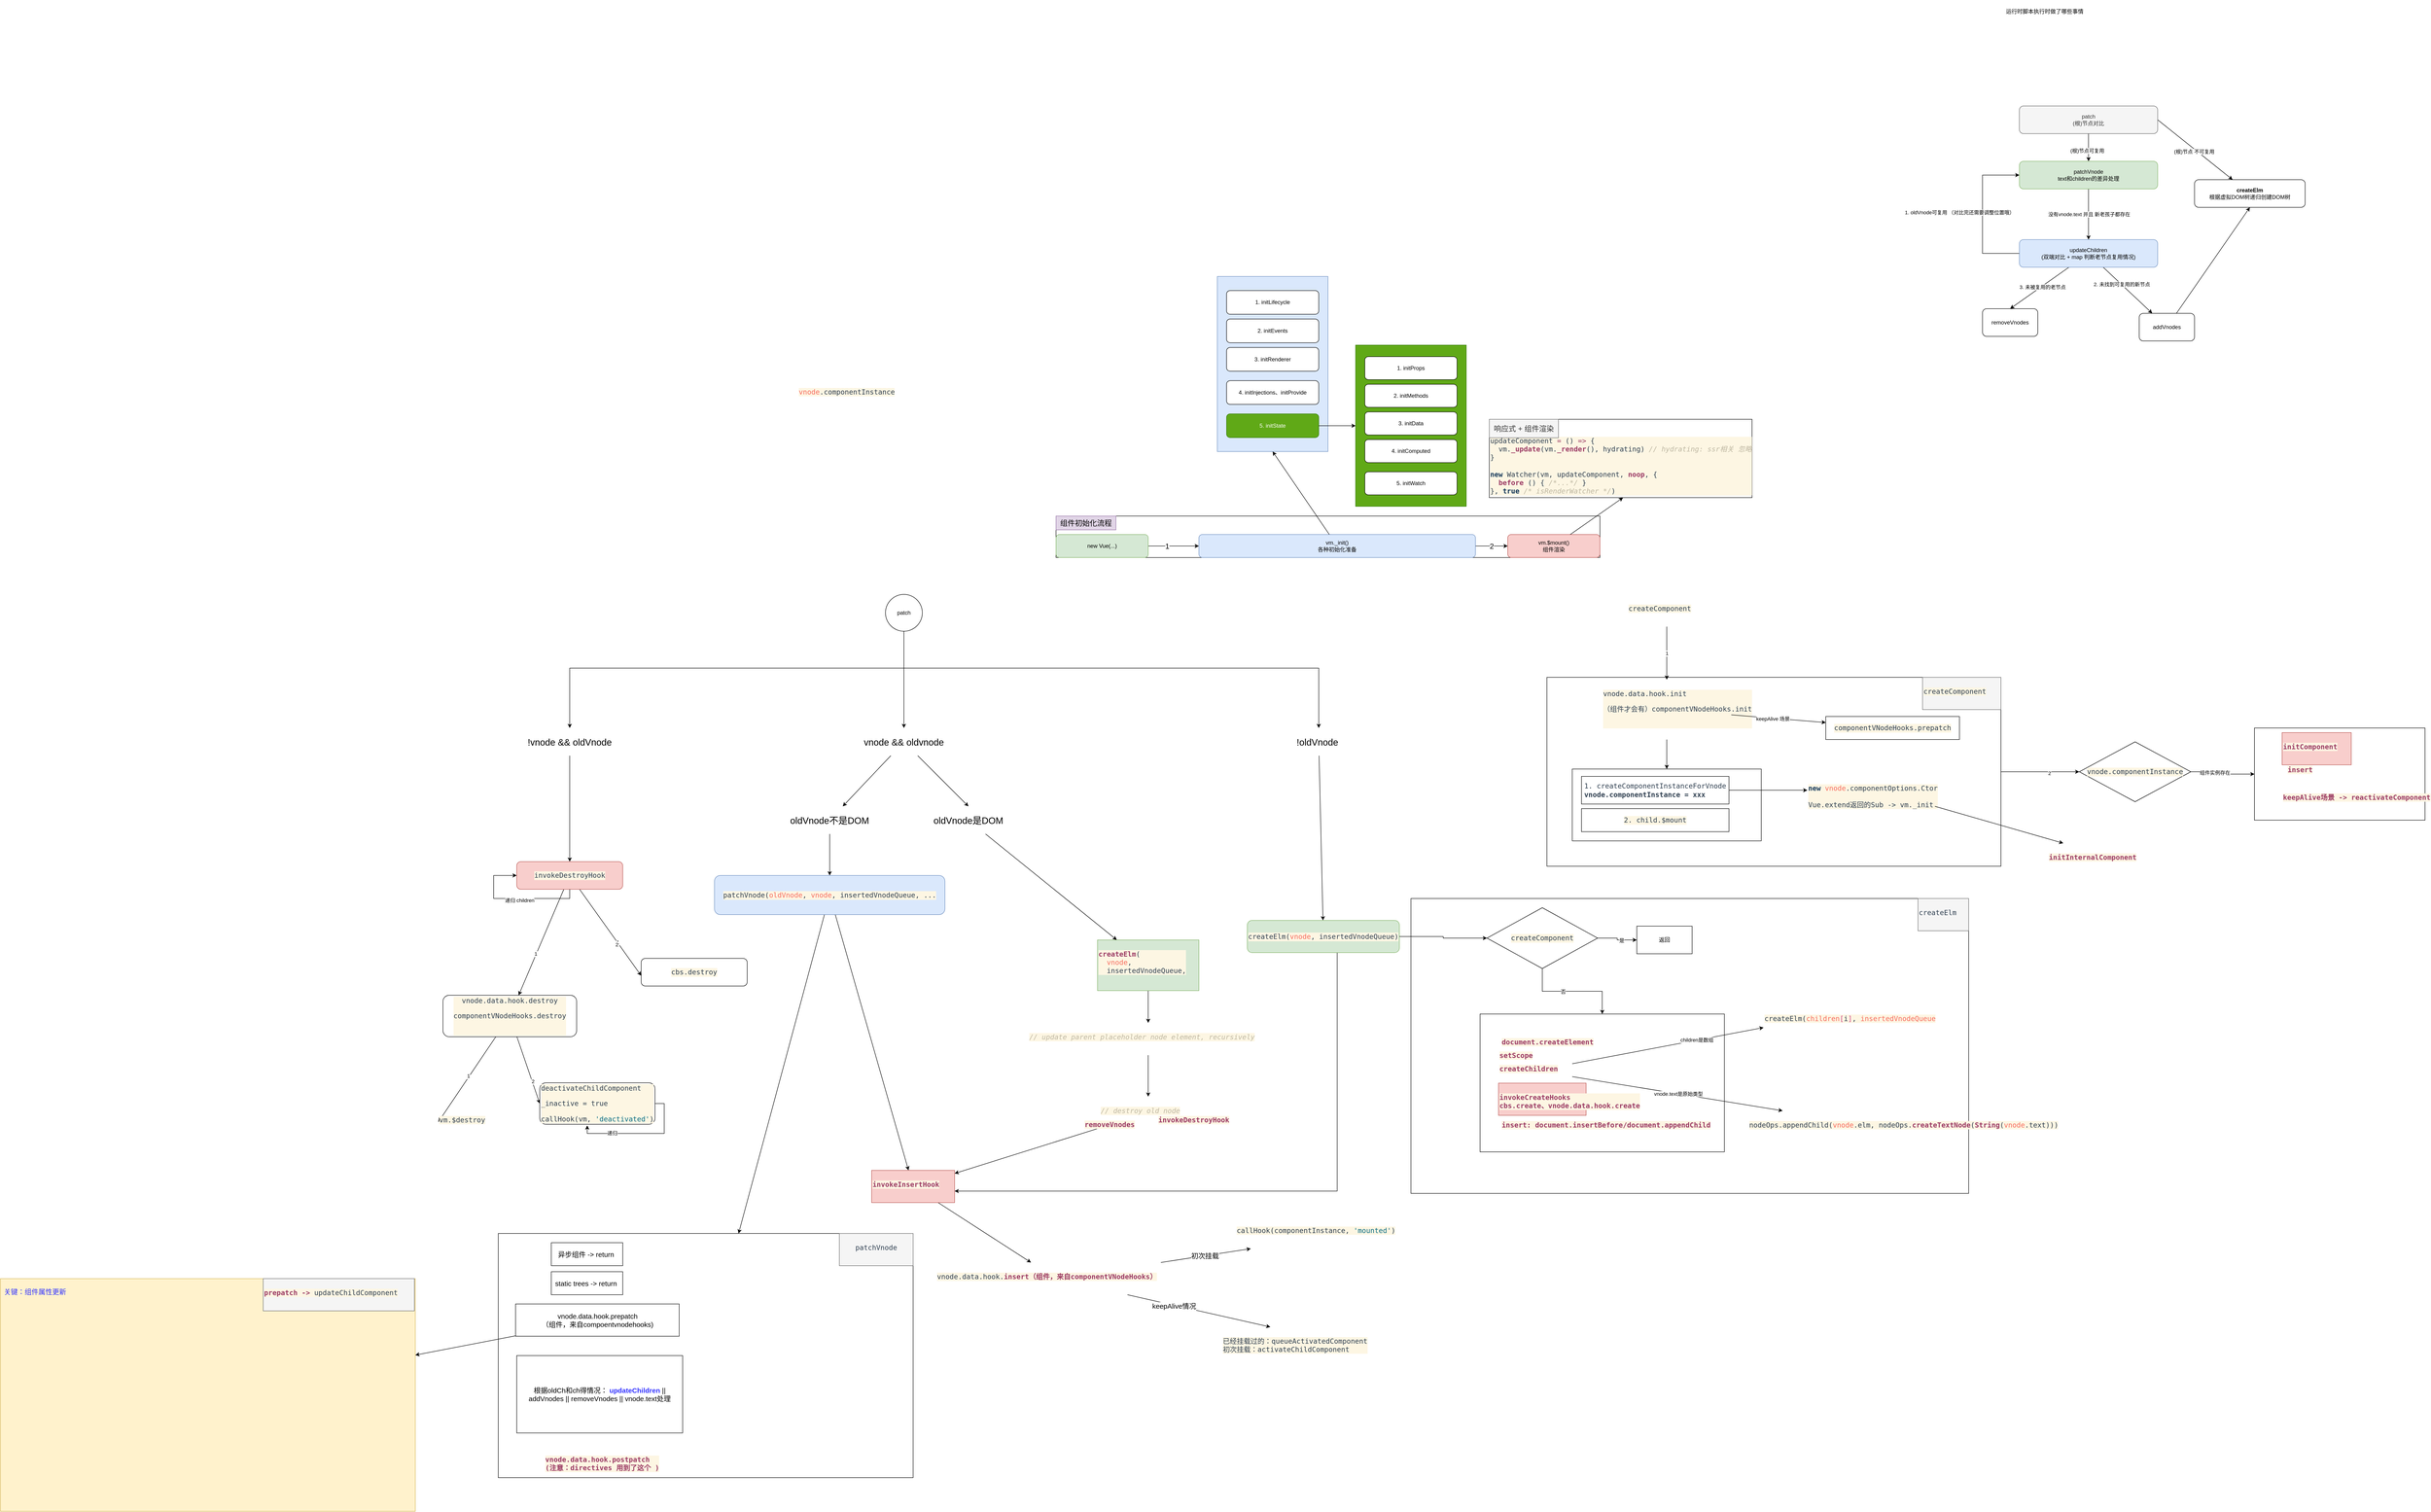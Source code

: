 <mxfile version="20.8.13" type="github">
  <diagram id="CYfjbphqx9tA-r45BFys" name="第 1 页">
    <mxGraphModel dx="7836" dy="2775" grid="1" gridSize="10" guides="1" tooltips="1" connect="1" arrows="1" fold="1" page="1" pageScale="1" pageWidth="827" pageHeight="1169" math="0" shadow="0">
      <root>
        <mxCell id="0" />
        <mxCell id="1" parent="0" />
        <mxCell id="IgrU8c0RmBnP60wYQgWF-72" value="" style="rounded=0;whiteSpace=wrap;html=1;labelBackgroundColor=none;fontSize=16;" parent="1" vertex="1">
          <mxGeometry x="-2240" y="1100" width="1180" height="90" as="geometry" />
        </mxCell>
        <mxCell id="-97AYH8ZoUTmS3safVxG-1" value="运行时脚本执行时做了哪些事情" style="text;html=1;strokeColor=none;fillColor=none;align=center;verticalAlign=middle;whiteSpace=wrap;rounded=0;" parent="1" vertex="1">
          <mxGeometry x="-230" y="-20" width="270" height="50" as="geometry" />
        </mxCell>
        <mxCell id="nyC_OaXjF2CT9D5yMoAg-6" style="edgeStyle=orthogonalEdgeStyle;rounded=0;orthogonalLoop=1;jettySize=auto;html=1;entryX=0.5;entryY=0;entryDx=0;entryDy=0;" parent="1" source="nyC_OaXjF2CT9D5yMoAg-3" target="nyC_OaXjF2CT9D5yMoAg-4" edge="1">
          <mxGeometry relative="1" as="geometry" />
        </mxCell>
        <mxCell id="nyC_OaXjF2CT9D5yMoAg-7" value="(根)节点可复用" style="edgeLabel;html=1;align=center;verticalAlign=middle;resizable=0;points=[];" parent="nyC_OaXjF2CT9D5yMoAg-6" vertex="1" connectable="0">
          <mxGeometry x="0.233" y="-3" relative="1" as="geometry">
            <mxPoint as="offset" />
          </mxGeometry>
        </mxCell>
        <mxCell id="nyC_OaXjF2CT9D5yMoAg-13" style="rounded=0;orthogonalLoop=1;jettySize=auto;html=1;exitX=1;exitY=0.5;exitDx=0;exitDy=0;" parent="1" source="nyC_OaXjF2CT9D5yMoAg-3" target="nyC_OaXjF2CT9D5yMoAg-12" edge="1">
          <mxGeometry relative="1" as="geometry" />
        </mxCell>
        <mxCell id="nyC_OaXjF2CT9D5yMoAg-14" value="(根)节点 不可复用" style="edgeLabel;html=1;align=center;verticalAlign=middle;resizable=0;points=[];" parent="nyC_OaXjF2CT9D5yMoAg-13" vertex="1" connectable="0">
          <mxGeometry x="0.057" y="2" relative="1" as="geometry">
            <mxPoint x="-8" y="2" as="offset" />
          </mxGeometry>
        </mxCell>
        <mxCell id="nyC_OaXjF2CT9D5yMoAg-3" value="patch&lt;br&gt;(根)节点对比" style="rounded=1;whiteSpace=wrap;html=1;fillColor=#f5f5f5;fontColor=#333333;strokeColor=#666666;" parent="1" vertex="1">
          <mxGeometry x="-150" y="210" width="300" height="60" as="geometry" />
        </mxCell>
        <mxCell id="nyC_OaXjF2CT9D5yMoAg-10" style="edgeStyle=orthogonalEdgeStyle;rounded=0;orthogonalLoop=1;jettySize=auto;html=1;" parent="1" source="nyC_OaXjF2CT9D5yMoAg-4" target="nyC_OaXjF2CT9D5yMoAg-5" edge="1">
          <mxGeometry relative="1" as="geometry" />
        </mxCell>
        <mxCell id="nyC_OaXjF2CT9D5yMoAg-11" value="没有vnode.text 并且 新老孩子都存在" style="edgeLabel;html=1;align=center;verticalAlign=middle;resizable=0;points=[];" parent="nyC_OaXjF2CT9D5yMoAg-10" vertex="1" connectable="0">
          <mxGeometry x="-0.017" y="1" relative="1" as="geometry">
            <mxPoint y="1" as="offset" />
          </mxGeometry>
        </mxCell>
        <mxCell id="nyC_OaXjF2CT9D5yMoAg-4" value="patchVnode&lt;br&gt;text和children的差异处理" style="rounded=1;whiteSpace=wrap;html=1;fillColor=#d5e8d4;strokeColor=#82b366;" parent="1" vertex="1">
          <mxGeometry x="-150" y="330" width="300" height="60" as="geometry" />
        </mxCell>
        <mxCell id="nyC_OaXjF2CT9D5yMoAg-19" style="edgeStyle=orthogonalEdgeStyle;rounded=0;orthogonalLoop=1;jettySize=auto;html=1;entryX=0;entryY=0.5;entryDx=0;entryDy=0;" parent="1" source="nyC_OaXjF2CT9D5yMoAg-5" target="nyC_OaXjF2CT9D5yMoAg-4" edge="1">
          <mxGeometry relative="1" as="geometry">
            <Array as="points">
              <mxPoint x="-230" y="530" />
              <mxPoint x="-230" y="360" />
            </Array>
          </mxGeometry>
        </mxCell>
        <mxCell id="nyC_OaXjF2CT9D5yMoAg-20" value="1. oldVnode可复用 （对比完还需要调整位置哦）" style="edgeLabel;html=1;align=center;verticalAlign=middle;resizable=0;points=[];" parent="nyC_OaXjF2CT9D5yMoAg-19" vertex="1" connectable="0">
          <mxGeometry x="0.174" y="-2" relative="1" as="geometry">
            <mxPoint x="-52" y="24" as="offset" />
          </mxGeometry>
        </mxCell>
        <mxCell id="nyC_OaXjF2CT9D5yMoAg-29" style="rounded=0;orthogonalLoop=1;jettySize=auto;html=1;" parent="1" source="nyC_OaXjF2CT9D5yMoAg-5" target="nyC_OaXjF2CT9D5yMoAg-27" edge="1">
          <mxGeometry relative="1" as="geometry" />
        </mxCell>
        <mxCell id="nyC_OaXjF2CT9D5yMoAg-32" value="2. 未找到可复用的新节点" style="edgeLabel;html=1;align=center;verticalAlign=middle;resizable=0;points=[];" parent="nyC_OaXjF2CT9D5yMoAg-29" vertex="1" connectable="0">
          <mxGeometry x="-0.258" y="1" relative="1" as="geometry">
            <mxPoint as="offset" />
          </mxGeometry>
        </mxCell>
        <mxCell id="nyC_OaXjF2CT9D5yMoAg-30" style="rounded=0;orthogonalLoop=1;jettySize=auto;html=1;entryX=0.5;entryY=0;entryDx=0;entryDy=0;" parent="1" source="nyC_OaXjF2CT9D5yMoAg-5" target="nyC_OaXjF2CT9D5yMoAg-23" edge="1">
          <mxGeometry relative="1" as="geometry" />
        </mxCell>
        <mxCell id="nyC_OaXjF2CT9D5yMoAg-31" value="3. 未被复用的老节点" style="edgeLabel;html=1;align=center;verticalAlign=middle;resizable=0;points=[];" parent="nyC_OaXjF2CT9D5yMoAg-30" vertex="1" connectable="0">
          <mxGeometry x="-0.07" y="1" relative="1" as="geometry">
            <mxPoint x="1" as="offset" />
          </mxGeometry>
        </mxCell>
        <mxCell id="nyC_OaXjF2CT9D5yMoAg-5" value="updateChildren&lt;br&gt;(双端对比 + map 判断老节点复用情况)" style="rounded=1;whiteSpace=wrap;html=1;fillColor=#dae8fc;strokeColor=#6c8ebf;" parent="1" vertex="1">
          <mxGeometry x="-150" y="500" width="300" height="60" as="geometry" />
        </mxCell>
        <mxCell id="nyC_OaXjF2CT9D5yMoAg-12" value="&lt;b&gt;createElm&lt;/b&gt;&lt;br&gt;根据虚拟DOM树递归创建DOM树" style="rounded=1;whiteSpace=wrap;html=1;" parent="1" vertex="1">
          <mxGeometry x="230" y="370" width="240" height="60" as="geometry" />
        </mxCell>
        <mxCell id="nyC_OaXjF2CT9D5yMoAg-23" value="removeVnodes" style="rounded=1;whiteSpace=wrap;html=1;" parent="1" vertex="1">
          <mxGeometry x="-230" y="650" width="120" height="60" as="geometry" />
        </mxCell>
        <mxCell id="nyC_OaXjF2CT9D5yMoAg-35" style="edgeStyle=none;rounded=0;orthogonalLoop=1;jettySize=auto;html=1;entryX=0.5;entryY=1;entryDx=0;entryDy=0;" parent="1" source="nyC_OaXjF2CT9D5yMoAg-27" target="nyC_OaXjF2CT9D5yMoAg-12" edge="1">
          <mxGeometry relative="1" as="geometry" />
        </mxCell>
        <mxCell id="nyC_OaXjF2CT9D5yMoAg-27" value="addVnodes" style="rounded=1;whiteSpace=wrap;html=1;" parent="1" vertex="1">
          <mxGeometry x="110" y="660" width="120" height="60" as="geometry" />
        </mxCell>
        <mxCell id="IgrU8c0RmBnP60wYQgWF-32" value="" style="group;fillColor=#fff2cc;strokeColor=#d6b656;container=0;" parent="1" vertex="1" connectable="0">
          <mxGeometry x="-1890" y="580" width="240" height="380" as="geometry" />
        </mxCell>
        <mxCell id="IgrU8c0RmBnP60wYQgWF-27" value="" style="rounded=0;whiteSpace=wrap;html=1;labelBackgroundColor=none;fontSize=16;fillColor=#dae8fc;strokeColor=#6c8ebf;" parent="1" vertex="1">
          <mxGeometry x="-1890" y="580" width="240" height="380" as="geometry" />
        </mxCell>
        <mxCell id="IgrU8c0RmBnP60wYQgWF-4" value="1. initLifecycle" style="rounded=1;whiteSpace=wrap;html=1;" parent="1" vertex="1">
          <mxGeometry x="-1870" y="610.588" width="200" height="51.471" as="geometry" />
        </mxCell>
        <mxCell id="IgrU8c0RmBnP60wYQgWF-5" value="2. initEvents" style="rounded=1;whiteSpace=wrap;html=1;" parent="1" vertex="1">
          <mxGeometry x="-1870" y="672.353" width="200" height="51.471" as="geometry" />
        </mxCell>
        <mxCell id="IgrU8c0RmBnP60wYQgWF-6" value="3. initRenderer" style="rounded=1;whiteSpace=wrap;html=1;" parent="1" vertex="1">
          <mxGeometry x="-1870" y="734.118" width="200" height="51.471" as="geometry" />
        </mxCell>
        <mxCell id="IgrU8c0RmBnP60wYQgWF-7" value="4. initInjections、initProvide" style="rounded=1;whiteSpace=wrap;html=1;" parent="1" vertex="1">
          <mxGeometry x="-1870" y="806.176" width="200" height="51.471" as="geometry" />
        </mxCell>
        <mxCell id="IgrU8c0RmBnP60wYQgWF-8" value="5. initState" style="rounded=1;whiteSpace=wrap;html=1;fillColor=#60a917;fontColor=#ffffff;strokeColor=#2D7600;" parent="1" vertex="1">
          <mxGeometry x="-1870" y="878.235" width="200" height="51.471" as="geometry" />
        </mxCell>
        <mxCell id="IgrU8c0RmBnP60wYQgWF-45" style="rounded=0;orthogonalLoop=1;jettySize=auto;html=1;fontSize=16;" parent="1" source="IgrU8c0RmBnP60wYQgWF-8" target="IgrU8c0RmBnP60wYQgWF-44" edge="1">
          <mxGeometry relative="1" as="geometry" />
        </mxCell>
        <mxCell id="IgrU8c0RmBnP60wYQgWF-66" style="edgeStyle=none;rounded=0;orthogonalLoop=1;jettySize=auto;html=1;entryX=0;entryY=0.5;entryDx=0;entryDy=0;fontSize=16;" parent="1" source="IgrU8c0RmBnP60wYQgWF-55" target="IgrU8c0RmBnP60wYQgWF-56" edge="1">
          <mxGeometry relative="1" as="geometry" />
        </mxCell>
        <mxCell id="IgrU8c0RmBnP60wYQgWF-69" value="1" style="edgeLabel;html=1;align=center;verticalAlign=middle;resizable=0;points=[];fontSize=16;" parent="IgrU8c0RmBnP60wYQgWF-66" vertex="1" connectable="0">
          <mxGeometry x="-0.257" y="1" relative="1" as="geometry">
            <mxPoint y="1" as="offset" />
          </mxGeometry>
        </mxCell>
        <mxCell id="IgrU8c0RmBnP60wYQgWF-55" value="new Vue(...)" style="rounded=1;whiteSpace=wrap;html=1;fillColor=#d5e8d4;strokeColor=#82b366;" parent="1" vertex="1">
          <mxGeometry x="-2240" y="1140" width="200" height="50" as="geometry" />
        </mxCell>
        <mxCell id="IgrU8c0RmBnP60wYQgWF-68" style="edgeStyle=none;rounded=0;orthogonalLoop=1;jettySize=auto;html=1;entryX=0;entryY=0.5;entryDx=0;entryDy=0;fontSize=16;" parent="1" source="IgrU8c0RmBnP60wYQgWF-56" target="IgrU8c0RmBnP60wYQgWF-67" edge="1">
          <mxGeometry relative="1" as="geometry" />
        </mxCell>
        <mxCell id="IgrU8c0RmBnP60wYQgWF-70" value="2" style="edgeLabel;html=1;align=center;verticalAlign=middle;resizable=0;points=[];fontSize=16;" parent="IgrU8c0RmBnP60wYQgWF-68" vertex="1" connectable="0">
          <mxGeometry y="1" relative="1" as="geometry">
            <mxPoint y="1" as="offset" />
          </mxGeometry>
        </mxCell>
        <mxCell id="IgrU8c0RmBnP60wYQgWF-56" value="vm._init()&lt;br&gt;各种初始化准备" style="rounded=1;whiteSpace=wrap;html=1;fillColor=#dae8fc;strokeColor=#6c8ebf;" parent="1" vertex="1">
          <mxGeometry x="-1930" y="1140" width="600" height="50" as="geometry" />
        </mxCell>
        <mxCell id="IgrU8c0RmBnP60wYQgWF-62" value="" style="group" parent="1" vertex="1" connectable="0">
          <mxGeometry x="-1590" y="728.97" width="240" height="350" as="geometry" />
        </mxCell>
        <mxCell id="IgrU8c0RmBnP60wYQgWF-44" value="" style="rounded=0;whiteSpace=wrap;html=1;labelBackgroundColor=none;fontSize=16;fillColor=#60a917;strokeColor=#2D7600;fontColor=#ffffff;" parent="IgrU8c0RmBnP60wYQgWF-62" vertex="1">
          <mxGeometry width="240" height="350" as="geometry" />
        </mxCell>
        <mxCell id="IgrU8c0RmBnP60wYQgWF-9" value="1. initProps" style="rounded=1;whiteSpace=wrap;html=1;" parent="IgrU8c0RmBnP60wYQgWF-62" vertex="1">
          <mxGeometry x="20" y="25" width="200" height="50" as="geometry" />
        </mxCell>
        <mxCell id="IgrU8c0RmBnP60wYQgWF-10" value="2.&amp;nbsp;initMethods" style="rounded=1;whiteSpace=wrap;html=1;" parent="IgrU8c0RmBnP60wYQgWF-62" vertex="1">
          <mxGeometry x="20" y="85" width="200" height="50" as="geometry" />
        </mxCell>
        <mxCell id="IgrU8c0RmBnP60wYQgWF-11" value="3.&amp;nbsp;initData" style="rounded=1;whiteSpace=wrap;html=1;" parent="IgrU8c0RmBnP60wYQgWF-62" vertex="1">
          <mxGeometry x="20" y="145" width="200" height="50" as="geometry" />
        </mxCell>
        <mxCell id="IgrU8c0RmBnP60wYQgWF-12" value="4.&amp;nbsp;initComputed" style="rounded=1;whiteSpace=wrap;html=1;" parent="IgrU8c0RmBnP60wYQgWF-62" vertex="1">
          <mxGeometry x="20" y="205" width="200" height="50" as="geometry" />
        </mxCell>
        <mxCell id="IgrU8c0RmBnP60wYQgWF-13" value="5.&amp;nbsp;initWatch" style="rounded=1;whiteSpace=wrap;html=1;" parent="IgrU8c0RmBnP60wYQgWF-62" vertex="1">
          <mxGeometry x="20" y="275" width="200" height="50" as="geometry" />
        </mxCell>
        <mxCell id="IgrU8c0RmBnP60wYQgWF-67" value="vm.$mount()&lt;br&gt;组件渲染" style="rounded=1;whiteSpace=wrap;html=1;fillColor=#f8cecc;strokeColor=#b85450;" parent="1" vertex="1">
          <mxGeometry x="-1260" y="1140" width="200" height="50" as="geometry" />
        </mxCell>
        <mxCell id="IgrU8c0RmBnP60wYQgWF-65" style="edgeStyle=none;rounded=0;orthogonalLoop=1;jettySize=auto;html=1;entryX=0.5;entryY=1;entryDx=0;entryDy=0;fontSize=16;" parent="1" source="IgrU8c0RmBnP60wYQgWF-56" target="IgrU8c0RmBnP60wYQgWF-27" edge="1">
          <mxGeometry relative="1" as="geometry" />
        </mxCell>
        <mxCell id="IgrU8c0RmBnP60wYQgWF-73" value="组件初始化流程" style="text;html=1;strokeColor=#9673a6;fillColor=#e1d5e7;align=center;verticalAlign=middle;whiteSpace=wrap;rounded=0;fontSize=16;" parent="1" vertex="1">
          <mxGeometry x="-2240" y="1100" width="130" height="30" as="geometry" />
        </mxCell>
        <mxCell id="IgrU8c0RmBnP60wYQgWF-80" value="" style="group" parent="1" vertex="1" connectable="0">
          <mxGeometry x="-1300" y="890" width="570" height="170" as="geometry" />
        </mxCell>
        <mxCell id="IgrU8c0RmBnP60wYQgWF-78" value="" style="rounded=0;whiteSpace=wrap;html=1;labelBackgroundColor=none;fontSize=16;" parent="IgrU8c0RmBnP60wYQgWF-80" vertex="1">
          <mxGeometry width="570" height="170" as="geometry" />
        </mxCell>
        <mxCell id="IgrU8c0RmBnP60wYQgWF-76" value="&lt;pre style=&quot;background-color:#fdf6e3;color:#2f3f50;font-family:&#39;Fira Code&#39;,monospace;font-size:11.3pt;&quot;&gt;updateComponent &lt;span style=&quot;color:#9b3a63;&quot;&gt;= &lt;/span&gt;() &lt;span style=&quot;color:#9b3a63;&quot;&gt;=&amp;gt; &lt;/span&gt;{&lt;br&gt;  vm.&lt;span style=&quot;color:#9b3a63;font-weight:bold;&quot;&gt;_update&lt;/span&gt;(vm.&lt;span style=&quot;color:#9b3a63;font-weight:bold;&quot;&gt;_render&lt;/span&gt;(), hydrating) &lt;span style=&quot;color:#beb7a2;font-style:italic;&quot;&gt;// hydrating: ssr&lt;/span&gt;&lt;span style=&quot;color:#beb7a2;font-style:italic;font-family:&#39;Menlo-Regular&#39;,monospace;&quot;&gt;相关 忽略&lt;br&gt;&lt;/span&gt;}&lt;br&gt;&lt;br&gt;&lt;span style=&quot;color:#16395a;font-weight:bold;&quot;&gt;new &lt;/span&gt;Watcher(vm, updateComponent, &lt;span style=&quot;color:#9b3a63;font-weight:bold;&quot;&gt;noop&lt;/span&gt;, {&lt;br&gt;  &lt;span style=&quot;color:#9b3a63;font-weight:bold;&quot;&gt;before &lt;/span&gt;() { &lt;span style=&quot;color:#beb7a2;font-style:italic;&quot;&gt;/*...*/ &lt;/span&gt;}&lt;br&gt;}, &lt;span style=&quot;color:#16395a;font-weight:bold;&quot;&gt;true &lt;/span&gt;&lt;span style=&quot;color:#beb7a2;font-style:italic;&quot;&gt;/* isRenderWatcher */&lt;/span&gt;)&lt;/pre&gt;" style="text;whiteSpace=wrap;html=1;fontSize=16;verticalAlign=middle;" parent="IgrU8c0RmBnP60wYQgWF-80" vertex="1">
          <mxGeometry y="39.71" width="570" height="121.76" as="geometry" />
        </mxCell>
        <mxCell id="IgrU8c0RmBnP60wYQgWF-77" value="响应式 + 组件渲染" style="rounded=0;whiteSpace=wrap;html=1;labelBackgroundColor=none;fontSize=16;fillColor=#f5f5f5;strokeColor=#666666;fontColor=#333333;" parent="IgrU8c0RmBnP60wYQgWF-80" vertex="1">
          <mxGeometry width="150" height="40" as="geometry" />
        </mxCell>
        <mxCell id="IgrU8c0RmBnP60wYQgWF-79" style="edgeStyle=none;rounded=0;orthogonalLoop=1;jettySize=auto;html=1;exitX=1;exitY=0.5;exitDx=0;exitDy=0;fontSize=16;" parent="IgrU8c0RmBnP60wYQgWF-80" source="IgrU8c0RmBnP60wYQgWF-77" target="IgrU8c0RmBnP60wYQgWF-77" edge="1">
          <mxGeometry relative="1" as="geometry" />
        </mxCell>
        <mxCell id="IgrU8c0RmBnP60wYQgWF-81" style="edgeStyle=none;rounded=0;orthogonalLoop=1;jettySize=auto;html=1;fontSize=16;entryX=0.509;entryY=1.07;entryDx=0;entryDy=0;entryPerimeter=0;" parent="1" source="IgrU8c0RmBnP60wYQgWF-67" target="IgrU8c0RmBnP60wYQgWF-76" edge="1">
          <mxGeometry relative="1" as="geometry" />
        </mxCell>
        <mxCell id="qLNd9muEBpBftxDDXbBB-7" style="rounded=0;orthogonalLoop=1;jettySize=auto;html=1;entryX=0;entryY=0.625;entryDx=0;entryDy=0;entryPerimeter=0;" parent="1" source="qLNd9muEBpBftxDDXbBB-2" target="qLNd9muEBpBftxDDXbBB-5" edge="1">
          <mxGeometry relative="1" as="geometry" />
        </mxCell>
        <mxCell id="qLNd9muEBpBftxDDXbBB-20" value="1" style="edgeLabel;html=1;align=center;verticalAlign=middle;resizable=0;points=[];" parent="qLNd9muEBpBftxDDXbBB-7" vertex="1" connectable="0">
          <mxGeometry x="0.218" y="1" relative="1" as="geometry">
            <mxPoint y="1" as="offset" />
          </mxGeometry>
        </mxCell>
        <mxCell id="qLNd9muEBpBftxDDXbBB-22" value="2" style="edgeLabel;html=1;align=center;verticalAlign=middle;resizable=0;points=[];" parent="qLNd9muEBpBftxDDXbBB-7" vertex="1" connectable="0">
          <mxGeometry x="0.253" y="-4" relative="1" as="geometry">
            <mxPoint as="offset" />
          </mxGeometry>
        </mxCell>
        <mxCell id="qLNd9muEBpBftxDDXbBB-8" style="rounded=0;orthogonalLoop=1;jettySize=auto;html=1;" parent="1" source="qLNd9muEBpBftxDDXbBB-2" target="qLNd9muEBpBftxDDXbBB-6" edge="1">
          <mxGeometry relative="1" as="geometry" />
        </mxCell>
        <mxCell id="qLNd9muEBpBftxDDXbBB-21" value="1" style="edgeLabel;html=1;align=center;verticalAlign=middle;resizable=0;points=[];" parent="qLNd9muEBpBftxDDXbBB-8" vertex="1" connectable="0">
          <mxGeometry x="0.21" y="-2" relative="1" as="geometry">
            <mxPoint y="1" as="offset" />
          </mxGeometry>
        </mxCell>
        <mxCell id="qLNd9muEBpBftxDDXbBB-2" value="&lt;pre style=&quot;background-color:#fdf6e3;color:#2f3f50;font-family:&#39;Fira Code&#39;,monospace;font-size:11.3pt;&quot;&gt;invokeDestroyHook&lt;/pre&gt;" style="rounded=1;whiteSpace=wrap;html=1;fillColor=#f8cecc;strokeColor=#b85450;" parent="1" vertex="1">
          <mxGeometry x="-3410" y="1850" width="230" height="60" as="geometry" />
        </mxCell>
        <mxCell id="qLNd9muEBpBftxDDXbBB-5" value="&lt;pre style=&quot;background-color:#fdf6e3;color:#2f3f50;font-family:&#39;Fira Code&#39;,monospace;font-size:11.3pt;&quot;&gt;cbs.destroy&lt;/pre&gt;" style="rounded=1;whiteSpace=wrap;html=1;" parent="1" vertex="1">
          <mxGeometry x="-3140" y="2060" width="230" height="60" as="geometry" />
        </mxCell>
        <mxCell id="qLNd9muEBpBftxDDXbBB-16" style="edgeStyle=none;rounded=0;orthogonalLoop=1;jettySize=auto;html=1;entryX=0;entryY=0.5;entryDx=0;entryDy=0;" parent="1" source="qLNd9muEBpBftxDDXbBB-6" target="qLNd9muEBpBftxDDXbBB-11" edge="1">
          <mxGeometry relative="1" as="geometry" />
        </mxCell>
        <mxCell id="qLNd9muEBpBftxDDXbBB-18" value="1" style="edgeLabel;html=1;align=center;verticalAlign=middle;resizable=0;points=[];" parent="qLNd9muEBpBftxDDXbBB-16" vertex="1" connectable="0">
          <mxGeometry x="-0.066" y="-2" relative="1" as="geometry">
            <mxPoint as="offset" />
          </mxGeometry>
        </mxCell>
        <mxCell id="qLNd9muEBpBftxDDXbBB-17" style="edgeStyle=none;rounded=0;orthogonalLoop=1;jettySize=auto;html=1;entryX=0;entryY=0.5;entryDx=0;entryDy=0;" parent="1" source="qLNd9muEBpBftxDDXbBB-6" target="qLNd9muEBpBftxDDXbBB-31" edge="1">
          <mxGeometry relative="1" as="geometry">
            <mxPoint x="-2700" y="1889.808" as="targetPoint" />
          </mxGeometry>
        </mxCell>
        <mxCell id="qLNd9muEBpBftxDDXbBB-19" value="2" style="edgeLabel;html=1;align=center;verticalAlign=middle;resizable=0;points=[];" parent="qLNd9muEBpBftxDDXbBB-17" vertex="1" connectable="0">
          <mxGeometry x="0.34" y="1" relative="1" as="geometry">
            <mxPoint as="offset" />
          </mxGeometry>
        </mxCell>
        <mxCell id="qLNd9muEBpBftxDDXbBB-6" value="&lt;pre style=&quot;background-color:#fdf6e3;color:#2f3f50;font-family:&#39;Fira Code&#39;,monospace;font-size:11.3pt;&quot;&gt;vnode.data.hook.destroy&lt;br/&gt;&lt;pre style=&quot;font-family: &amp;quot;Fira Code&amp;quot;, monospace; font-size: 11.3pt;&quot;&gt;componentVNodeHooks.destroy&lt;/pre&gt;&lt;br/&gt;&lt;/pre&gt;" style="rounded=1;whiteSpace=wrap;html=1;" parent="1" vertex="1">
          <mxGeometry x="-3570" y="2140" width="290" height="90" as="geometry" />
        </mxCell>
        <mxCell id="qLNd9muEBpBftxDDXbBB-11" value="&lt;pre style=&quot;background-color:#fdf6e3;color:#2f3f50;font-family:&#39;Fira Code&#39;,monospace;font-size:11.3pt;&quot;&gt;vm.$destroy&lt;/pre&gt;" style="text;whiteSpace=wrap;html=1;" parent="1" vertex="1">
          <mxGeometry x="-3580" y="2380" width="110" height="70" as="geometry" />
        </mxCell>
        <mxCell id="qLNd9muEBpBftxDDXbBB-26" style="edgeStyle=orthogonalEdgeStyle;rounded=0;orthogonalLoop=1;jettySize=auto;html=1;entryX=0;entryY=0.5;entryDx=0;entryDy=0;exitX=0.5;exitY=1;exitDx=0;exitDy=0;" parent="1" source="qLNd9muEBpBftxDDXbBB-2" target="qLNd9muEBpBftxDDXbBB-2" edge="1">
          <mxGeometry relative="1" as="geometry">
            <Array as="points">
              <mxPoint x="-3295" y="1930" />
              <mxPoint x="-3460" y="1930" />
              <mxPoint x="-3460" y="1880" />
            </Array>
          </mxGeometry>
        </mxCell>
        <mxCell id="qLNd9muEBpBftxDDXbBB-27" value="递归 children" style="edgeLabel;html=1;align=center;verticalAlign=middle;resizable=0;points=[];" parent="qLNd9muEBpBftxDDXbBB-26" vertex="1" connectable="0">
          <mxGeometry x="-0.095" y="4" relative="1" as="geometry">
            <mxPoint as="offset" />
          </mxGeometry>
        </mxCell>
        <mxCell id="qLNd9muEBpBftxDDXbBB-31" value="&lt;pre style=&quot;border-color: var(--border-color); text-align: left; background-color: rgb(253, 246, 227); color: rgb(47, 63, 80); font-family: &amp;quot;Fira Code&amp;quot;, monospace; font-size: 11.3pt;&quot;&gt;deactivateChildComponent&lt;br style=&quot;border-color: var(--border-color);&quot;&gt;&lt;pre style=&quot;border-color: var(--border-color); font-family: &amp;quot;Fira Code&amp;quot;, monospace; font-size: 11.3pt;&quot;&gt;_inactive = true&lt;br style=&quot;border-color: var(--border-color);&quot;&gt;&lt;pre style=&quot;border-color: var(--border-color); font-family: &amp;quot;Fira Code&amp;quot;, monospace; font-size: 11.3pt;&quot;&gt;callHook(vm, &lt;span style=&quot;border-color: var(--border-color); color: rgb(10, 109, 132);&quot;&gt;&#39;deactivated&#39;&lt;/span&gt;)&lt;/pre&gt;&lt;/pre&gt;&lt;/pre&gt;" style="rounded=1;whiteSpace=wrap;html=1;" parent="1" vertex="1">
          <mxGeometry x="-3360" y="2330" width="250" height="90" as="geometry" />
        </mxCell>
        <mxCell id="qLNd9muEBpBftxDDXbBB-32" style="edgeStyle=orthogonalEdgeStyle;rounded=0;orthogonalLoop=1;jettySize=auto;html=1;entryX=0.412;entryY=1.028;entryDx=0;entryDy=0;entryPerimeter=0;exitX=1;exitY=0.5;exitDx=0;exitDy=0;" parent="1" source="qLNd9muEBpBftxDDXbBB-31" target="qLNd9muEBpBftxDDXbBB-31" edge="1">
          <mxGeometry relative="1" as="geometry" />
        </mxCell>
        <mxCell id="qLNd9muEBpBftxDDXbBB-33" value="递归" style="edgeLabel;html=1;align=center;verticalAlign=middle;resizable=0;points=[];" parent="qLNd9muEBpBftxDDXbBB-32" vertex="1" connectable="0">
          <mxGeometry x="0.469" y="-1" relative="1" as="geometry">
            <mxPoint as="offset" />
          </mxGeometry>
        </mxCell>
        <mxCell id="qLNd9muEBpBftxDDXbBB-50" style="edgeStyle=orthogonalEdgeStyle;rounded=0;orthogonalLoop=1;jettySize=auto;html=1;" parent="1" source="qLNd9muEBpBftxDDXbBB-36" target="qLNd9muEBpBftxDDXbBB-2" edge="1">
          <mxGeometry relative="1" as="geometry" />
        </mxCell>
        <mxCell id="qLNd9muEBpBftxDDXbBB-36" value="!vnode &amp;amp;&amp;amp; oldVnode" style="text;html=1;strokeColor=none;fillColor=none;align=center;verticalAlign=middle;whiteSpace=wrap;rounded=0;fontSize=20;" parent="1" vertex="1">
          <mxGeometry x="-3395" y="1560" width="200" height="60" as="geometry" />
        </mxCell>
        <mxCell id="qLNd9muEBpBftxDDXbBB-49" style="rounded=0;orthogonalLoop=1;jettySize=auto;html=1;" parent="1" source="qLNd9muEBpBftxDDXbBB-37" target="qLNd9muEBpBftxDDXbBB-38" edge="1">
          <mxGeometry relative="1" as="geometry" />
        </mxCell>
        <mxCell id="qLNd9muEBpBftxDDXbBB-37" value="!oldVnode&amp;nbsp;" style="text;html=1;strokeColor=none;fillColor=none;align=center;verticalAlign=middle;whiteSpace=wrap;rounded=0;fontSize=20;" parent="1" vertex="1">
          <mxGeometry x="-1770" y="1560" width="200" height="60" as="geometry" />
        </mxCell>
        <mxCell id="qLNd9muEBpBftxDDXbBB-56" style="rounded=0;orthogonalLoop=1;jettySize=auto;html=1;edgeStyle=orthogonalEdgeStyle;" parent="1" source="qLNd9muEBpBftxDDXbBB-38" target="qLNd9muEBpBftxDDXbBB-55" edge="1">
          <mxGeometry relative="1" as="geometry">
            <Array as="points">
              <mxPoint x="-1630" y="2565" />
            </Array>
          </mxGeometry>
        </mxCell>
        <mxCell id="qLNd9muEBpBftxDDXbBB-38" value="&lt;pre style=&quot;background-color:#fdf6e3;color:#2f3f50;font-family:&#39;Fira Code&#39;,monospace;font-size:11.3pt;&quot;&gt;&lt;pre style=&quot;font-family: &amp;quot;Fira Code&amp;quot;, monospace; font-size: 11.3pt;&quot;&gt;createElm(&lt;span style=&quot;color:#f76c5e;&quot;&gt;vnode&lt;/span&gt;, insertedVnodeQueue)&lt;/pre&gt;&lt;/pre&gt;" style="rounded=1;whiteSpace=wrap;html=1;fillColor=#d5e8d4;strokeColor=#82b366;" parent="1" vertex="1">
          <mxGeometry x="-1825" y="1977.5" width="330" height="70" as="geometry" />
        </mxCell>
        <mxCell id="qLNd9muEBpBftxDDXbBB-47" style="rounded=0;orthogonalLoop=1;jettySize=auto;html=1;fontSize=20;" parent="1" source="qLNd9muEBpBftxDDXbBB-39" target="qLNd9muEBpBftxDDXbBB-40" edge="1">
          <mxGeometry relative="1" as="geometry" />
        </mxCell>
        <mxCell id="qLNd9muEBpBftxDDXbBB-48" style="rounded=0;orthogonalLoop=1;jettySize=auto;html=1;entryX=0.5;entryY=0;entryDx=0;entryDy=0;fontSize=20;" parent="1" source="qLNd9muEBpBftxDDXbBB-39" target="qLNd9muEBpBftxDDXbBB-43" edge="1">
          <mxGeometry relative="1" as="geometry" />
        </mxCell>
        <mxCell id="qLNd9muEBpBftxDDXbBB-39" value="vnode &amp;amp;&amp;amp; oldvnode" style="text;html=1;strokeColor=none;fillColor=none;align=center;verticalAlign=middle;whiteSpace=wrap;rounded=0;fontSize=20;" parent="1" vertex="1">
          <mxGeometry x="-2670" y="1560" width="200" height="60" as="geometry" />
        </mxCell>
        <mxCell id="qLNd9muEBpBftxDDXbBB-45" style="rounded=0;orthogonalLoop=1;jettySize=auto;html=1;" parent="1" source="qLNd9muEBpBftxDDXbBB-40" target="qLNd9muEBpBftxDDXbBB-42" edge="1">
          <mxGeometry relative="1" as="geometry" />
        </mxCell>
        <mxCell id="qLNd9muEBpBftxDDXbBB-40" value="oldVnode不是DOM" style="text;html=1;strokeColor=none;fillColor=none;align=center;verticalAlign=middle;whiteSpace=wrap;rounded=0;fontSize=20;" parent="1" vertex="1">
          <mxGeometry x="-2831" y="1730" width="200" height="60" as="geometry" />
        </mxCell>
        <mxCell id="Tw7vDCOJv9hkWKka9X_p-6" style="edgeStyle=none;rounded=0;orthogonalLoop=1;jettySize=auto;html=1;" edge="1" parent="1" source="qLNd9muEBpBftxDDXbBB-42" target="qLNd9muEBpBftxDDXbBB-55">
          <mxGeometry relative="1" as="geometry" />
        </mxCell>
        <mxCell id="Tw7vDCOJv9hkWKka9X_p-103" style="edgeStyle=none;rounded=0;orthogonalLoop=1;jettySize=auto;html=1;" edge="1" parent="1" source="qLNd9muEBpBftxDDXbBB-42" target="Tw7vDCOJv9hkWKka9X_p-104">
          <mxGeometry relative="1" as="geometry">
            <mxPoint x="-2840.411" y="2598.0" as="targetPoint" />
          </mxGeometry>
        </mxCell>
        <mxCell id="qLNd9muEBpBftxDDXbBB-42" value="&lt;pre style=&quot;background-color:#fdf6e3;color:#2f3f50;font-family:&#39;Fira Code&#39;,monospace;font-size:11.3pt;&quot;&gt;&lt;pre style=&quot;font-family: &amp;quot;Fira Code&amp;quot;, monospace; font-size: 11.3pt;&quot;&gt;patchVnode(&lt;span style=&quot;color:#f76c5e;&quot;&gt;oldVnode&lt;/span&gt;, &lt;span style=&quot;color:#f76c5e;&quot;&gt;vnode&lt;/span&gt;, insertedVnodeQueue, ...&lt;/pre&gt;&lt;/pre&gt;" style="rounded=1;whiteSpace=wrap;html=1;fillColor=#dae8fc;strokeColor=#6c8ebf;" parent="1" vertex="1">
          <mxGeometry x="-2981" y="1880" width="500" height="85" as="geometry" />
        </mxCell>
        <mxCell id="qLNd9muEBpBftxDDXbBB-46" style="rounded=0;orthogonalLoop=1;jettySize=auto;html=1;" parent="1" source="qLNd9muEBpBftxDDXbBB-43" target="qLNd9muEBpBftxDDXbBB-44" edge="1">
          <mxGeometry relative="1" as="geometry" />
        </mxCell>
        <mxCell id="qLNd9muEBpBftxDDXbBB-43" value="oldVnode是DOM" style="text;html=1;strokeColor=none;fillColor=none;align=center;verticalAlign=middle;whiteSpace=wrap;rounded=0;fontSize=20;" parent="1" vertex="1">
          <mxGeometry x="-2530" y="1730" width="200" height="60" as="geometry" />
        </mxCell>
        <mxCell id="qLNd9muEBpBftxDDXbBB-52" style="rounded=0;orthogonalLoop=1;jettySize=auto;html=1;" parent="1" source="qLNd9muEBpBftxDDXbBB-44" target="qLNd9muEBpBftxDDXbBB-51" edge="1">
          <mxGeometry relative="1" as="geometry" />
        </mxCell>
        <mxCell id="qLNd9muEBpBftxDDXbBB-54" style="rounded=0;orthogonalLoop=1;jettySize=auto;html=1;" parent="1" source="qLNd9muEBpBftxDDXbBB-51" target="qLNd9muEBpBftxDDXbBB-53" edge="1">
          <mxGeometry relative="1" as="geometry" />
        </mxCell>
        <mxCell id="qLNd9muEBpBftxDDXbBB-51" value="&lt;pre style=&quot;background-color:#fdf6e3;color:#2f3f50;font-family:&#39;Fira Code&#39;,monospace;font-size:11.3pt;&quot;&gt;&lt;span style=&quot;color:#beb7a2;font-style:italic;&quot;&gt;// update parent placeholder node element, recursively&lt;/span&gt;&lt;/pre&gt;" style="text;whiteSpace=wrap;html=1;" parent="1" vertex="1">
          <mxGeometry x="-2300" y="2200" width="520" height="70" as="geometry" />
        </mxCell>
        <mxCell id="qLNd9muEBpBftxDDXbBB-61" style="rounded=0;orthogonalLoop=1;jettySize=auto;html=1;" parent="1" source="qLNd9muEBpBftxDDXbBB-53" target="qLNd9muEBpBftxDDXbBB-55" edge="1">
          <mxGeometry relative="1" as="geometry" />
        </mxCell>
        <mxCell id="Tw7vDCOJv9hkWKka9X_p-113" style="edgeStyle=none;rounded=0;orthogonalLoop=1;jettySize=auto;html=1;fontSize=15;" edge="1" parent="1" source="qLNd9muEBpBftxDDXbBB-55" target="Tw7vDCOJv9hkWKka9X_p-112">
          <mxGeometry relative="1" as="geometry" />
        </mxCell>
        <mxCell id="qLNd9muEBpBftxDDXbBB-55" value="&lt;pre style=&quot;background-color:#fdf6e3;color:#2f3f50;font-family:&#39;Fira Code&#39;,monospace;font-size:11.3pt;&quot;&gt;&lt;span style=&quot;color:#9b3a63;font-weight:bold;&quot;&gt;invokeInsertHook&lt;/span&gt;&lt;/pre&gt;" style="text;whiteSpace=wrap;html=1;fillColor=#f8cecc;strokeColor=#b85450;" parent="1" vertex="1">
          <mxGeometry x="-2640" y="2520" width="180" height="70" as="geometry" />
        </mxCell>
        <mxCell id="qLNd9muEBpBftxDDXbBB-44" value="&lt;pre style=&quot;background-color:#fdf6e3;color:#2f3f50;font-family:&#39;Fira Code&#39;,monospace;font-size:11.3pt;&quot;&gt;&lt;span style=&quot;color:#9b3a63;font-weight:bold;&quot;&gt;createElm&lt;/span&gt;(&lt;br&gt;  &lt;span style=&quot;color:#f76c5e;&quot;&gt;vnode&lt;/span&gt;,&lt;br&gt;  insertedVnodeQueue,&lt;/pre&gt;" style="text;whiteSpace=wrap;html=1;fillColor=#d5e8d4;strokeColor=#82b366;" parent="1" vertex="1">
          <mxGeometry x="-2150" y="2020" width="220" height="110" as="geometry" />
        </mxCell>
        <mxCell id="Tw7vDCOJv9hkWKka9X_p-2" style="edgeStyle=orthogonalEdgeStyle;rounded=0;orthogonalLoop=1;jettySize=auto;html=1;" edge="1" parent="1" source="Tw7vDCOJv9hkWKka9X_p-1" target="qLNd9muEBpBftxDDXbBB-36">
          <mxGeometry relative="1" as="geometry">
            <Array as="points">
              <mxPoint x="-2570" y="1430" />
              <mxPoint x="-3295" y="1430" />
            </Array>
          </mxGeometry>
        </mxCell>
        <mxCell id="Tw7vDCOJv9hkWKka9X_p-123" style="edgeStyle=orthogonalEdgeStyle;rounded=0;orthogonalLoop=1;jettySize=auto;html=1;fontSize=20;fontColor=#3333FF;" edge="1" parent="1" source="Tw7vDCOJv9hkWKka9X_p-1" target="qLNd9muEBpBftxDDXbBB-39">
          <mxGeometry relative="1" as="geometry" />
        </mxCell>
        <mxCell id="Tw7vDCOJv9hkWKka9X_p-124" style="edgeStyle=orthogonalEdgeStyle;rounded=0;orthogonalLoop=1;jettySize=auto;html=1;fontSize=20;fontColor=#3333FF;" edge="1" parent="1" source="Tw7vDCOJv9hkWKka9X_p-1" target="qLNd9muEBpBftxDDXbBB-37">
          <mxGeometry relative="1" as="geometry">
            <Array as="points">
              <mxPoint x="-2570" y="1430" />
              <mxPoint x="-1670" y="1430" />
            </Array>
          </mxGeometry>
        </mxCell>
        <mxCell id="Tw7vDCOJv9hkWKka9X_p-1" value="patch" style="ellipse;whiteSpace=wrap;html=1;aspect=fixed;" vertex="1" parent="1">
          <mxGeometry x="-2610" y="1270" width="80" height="80" as="geometry" />
        </mxCell>
        <mxCell id="Tw7vDCOJv9hkWKka9X_p-7" value="" style="group" vertex="1" connectable="0" parent="1">
          <mxGeometry x="-2180" y="2360" width="350" height="100" as="geometry" />
        </mxCell>
        <mxCell id="qLNd9muEBpBftxDDXbBB-53" value="&lt;pre style=&quot;background-color:#fdf6e3;color:#2f3f50;font-family:&#39;Fira Code&#39;,monospace;font-size:11.3pt;&quot;&gt;&lt;span style=&quot;color:#beb7a2;font-style:italic;&quot;&gt;// destroy old node&lt;/span&gt;&lt;/pre&gt;" style="text;whiteSpace=wrap;html=1;" parent="Tw7vDCOJv9hkWKka9X_p-7" vertex="1">
          <mxGeometry x="35" width="210" height="70" as="geometry" />
        </mxCell>
        <mxCell id="qLNd9muEBpBftxDDXbBB-62" value="&lt;pre style=&quot;background-color:#fdf6e3;color:#2f3f50;font-family:&#39;Fira Code&#39;,monospace;font-size:11.3pt;&quot;&gt;&lt;span style=&quot;color:#9b3a63;font-weight:bold;&quot;&gt;removeVnodes&lt;/span&gt;&lt;/pre&gt;" style="text;whiteSpace=wrap;html=1;" parent="Tw7vDCOJv9hkWKka9X_p-7" vertex="1">
          <mxGeometry y="30" width="140" height="70" as="geometry" />
        </mxCell>
        <mxCell id="qLNd9muEBpBftxDDXbBB-63" value="&lt;pre style=&quot;background-color:#fdf6e3;color:#2f3f50;font-family:&#39;Fira Code&#39;,monospace;font-size:11.3pt;&quot;&gt;&lt;span style=&quot;color:#9b3a63;font-weight:bold;&quot;&gt;invokeDestroyHook&lt;/span&gt;&lt;/pre&gt;" style="text;whiteSpace=wrap;html=1;" parent="Tw7vDCOJv9hkWKka9X_p-7" vertex="1">
          <mxGeometry x="160" y="20" width="190" height="70" as="geometry" />
        </mxCell>
        <mxCell id="Tw7vDCOJv9hkWKka9X_p-45" value="&lt;pre style=&quot;background-color:#fdf6e3;color:#2f3f50;font-family:&#39;Fira Code&#39;,monospace;font-size:11.3pt;&quot;&gt;&lt;span style=&quot;color:#f76c5e;&quot;&gt;vnode&lt;/span&gt;.componentInstance&lt;/pre&gt;" style="text;whiteSpace=wrap;html=1;" vertex="1" parent="1">
          <mxGeometry x="-2800" y="800" width="240" height="70" as="geometry" />
        </mxCell>
        <mxCell id="Tw7vDCOJv9hkWKka9X_p-16" value="&lt;meta charset=&quot;utf-8&quot;&gt;&lt;pre style=&quot;border-color: var(--border-color); font-style: normal; font-variant-ligatures: normal; font-variant-caps: normal; font-weight: 400; letter-spacing: normal; orphans: 2; text-indent: 0px; text-transform: none; widows: 2; word-spacing: 0px; -webkit-text-stroke-width: 0px; text-decoration-thickness: initial; text-decoration-style: initial; text-decoration-color: initial; text-align: left; background-color: rgb(253, 246, 227); color: rgb(47, 63, 80); font-family: &amp;quot;Fira Code&amp;quot;, monospace; font-size: 11.3pt;&quot;&gt;createComponent&lt;/pre&gt;" style="text;whiteSpace=wrap;html=1;" vertex="1" parent="1">
          <mxGeometry x="-1000" y="1270" width="170" height="70" as="geometry" />
        </mxCell>
        <mxCell id="Tw7vDCOJv9hkWKka9X_p-49" value="" style="group" vertex="1" connectable="0" parent="1">
          <mxGeometry x="-1175" y="1450" width="985" height="410" as="geometry" />
        </mxCell>
        <mxCell id="Tw7vDCOJv9hkWKka9X_p-48" value="" style="rounded=0;whiteSpace=wrap;html=1;" vertex="1" parent="Tw7vDCOJv9hkWKka9X_p-49">
          <mxGeometry width="985" height="410" as="geometry" />
        </mxCell>
        <mxCell id="Tw7vDCOJv9hkWKka9X_p-17" value="&lt;pre style=&quot;border-color: var(--border-color); font-style: normal; font-variant-ligatures: normal; font-variant-caps: normal; font-weight: 400; letter-spacing: normal; orphans: 2; text-indent: 0px; text-transform: none; widows: 2; word-spacing: 0px; -webkit-text-stroke-width: 0px; text-decoration-thickness: initial; text-decoration-style: initial; text-decoration-color: initial; text-align: left; background-color: rgb(253, 246, 227); color: rgb(47, 63, 80); font-family: &amp;quot;Fira Code&amp;quot;, monospace; font-size: 11.3pt;&quot;&gt;vnode.data.hook.init&lt;br&gt;&lt;pre style=&quot;font-family: &amp;quot;Fira Code&amp;quot;, monospace; font-size: 11.3pt;&quot;&gt;（组件才会有）componentVNodeHooks.init&lt;/pre&gt;&lt;br&gt;&lt;/pre&gt;" style="text;whiteSpace=wrap;html=1;" vertex="1" parent="Tw7vDCOJv9hkWKka9X_p-49">
          <mxGeometry x="120" y="5" width="280" height="130" as="geometry" />
        </mxCell>
        <mxCell id="Tw7vDCOJv9hkWKka9X_p-27" value="&lt;pre style=&quot;background-color:#fdf6e3;color:#2f3f50;font-family:&#39;Fira Code&#39;,monospace;font-size:11.3pt;&quot;&gt;componentVNodeHooks.prepatch&lt;/pre&gt;" style="rounded=0;whiteSpace=wrap;html=1;" vertex="1" parent="Tw7vDCOJv9hkWKka9X_p-49">
          <mxGeometry x="605" y="85" width="290" height="50" as="geometry" />
        </mxCell>
        <mxCell id="Tw7vDCOJv9hkWKka9X_p-28" style="rounded=0;orthogonalLoop=1;jettySize=auto;html=1;" edge="1" parent="Tw7vDCOJv9hkWKka9X_p-49" source="Tw7vDCOJv9hkWKka9X_p-17" target="Tw7vDCOJv9hkWKka9X_p-27">
          <mxGeometry relative="1" as="geometry" />
        </mxCell>
        <mxCell id="Tw7vDCOJv9hkWKka9X_p-29" value="keepAlive 场景" style="edgeLabel;html=1;align=center;verticalAlign=middle;resizable=0;points=[];" vertex="1" connectable="0" parent="Tw7vDCOJv9hkWKka9X_p-28">
          <mxGeometry x="-0.124" y="-1" relative="1" as="geometry">
            <mxPoint as="offset" />
          </mxGeometry>
        </mxCell>
        <mxCell id="Tw7vDCOJv9hkWKka9X_p-34" value="&lt;pre style=&quot;background-color:#fdf6e3;color:#2f3f50;font-family:&#39;Fira Code&#39;,monospace;font-size:11.3pt;&quot;&gt;&lt;span style=&quot;color:#16395a;font-weight:bold;&quot;&gt;new &lt;/span&gt;&lt;span style=&quot;color:#f76c5e;&quot;&gt;vnode&lt;/span&gt;.componentOptions.Ctor&lt;br&gt;&lt;br&gt;Vue.extend返回的Sub -&amp;gt; vm._init&lt;/pre&gt;" style="text;whiteSpace=wrap;html=1;" vertex="1" parent="Tw7vDCOJv9hkWKka9X_p-49">
          <mxGeometry x="565" y="210" width="310" height="70" as="geometry" />
        </mxCell>
        <mxCell id="Tw7vDCOJv9hkWKka9X_p-32" value="" style="rounded=0;whiteSpace=wrap;html=1;container=0;" vertex="1" parent="Tw7vDCOJv9hkWKka9X_p-49">
          <mxGeometry x="55" y="199" width="410" height="156" as="geometry" />
        </mxCell>
        <mxCell id="Tw7vDCOJv9hkWKka9X_p-33" style="edgeStyle=orthogonalEdgeStyle;rounded=0;orthogonalLoop=1;jettySize=auto;html=1;" edge="1" parent="Tw7vDCOJv9hkWKka9X_p-49" source="Tw7vDCOJv9hkWKka9X_p-17" target="Tw7vDCOJv9hkWKka9X_p-32">
          <mxGeometry relative="1" as="geometry" />
        </mxCell>
        <mxCell id="Tw7vDCOJv9hkWKka9X_p-43" style="edgeStyle=orthogonalEdgeStyle;rounded=0;orthogonalLoop=1;jettySize=auto;html=1;" edge="1" parent="Tw7vDCOJv9hkWKka9X_p-49" source="Tw7vDCOJv9hkWKka9X_p-40" target="Tw7vDCOJv9hkWKka9X_p-34">
          <mxGeometry relative="1" as="geometry" />
        </mxCell>
        <mxCell id="Tw7vDCOJv9hkWKka9X_p-40" value="&lt;pre style=&quot;border-color: var(--border-color); text-align: left; color: rgb(47, 63, 80); font-size: 11.3pt; font-family: &amp;quot;Fira Code&amp;quot;, monospace;&quot;&gt;1. createComponentInstanceForVnode&lt;br/&gt;&lt;b&gt;vnode.componentInstance = xxx&lt;/b&gt;&lt;/pre&gt;" style="rounded=0;whiteSpace=wrap;html=1;container=0;" vertex="1" parent="Tw7vDCOJv9hkWKka9X_p-49">
          <mxGeometry x="75" y="215" width="320" height="60" as="geometry" />
        </mxCell>
        <mxCell id="Tw7vDCOJv9hkWKka9X_p-41" value="&lt;pre style=&quot;border-color: var(--border-color); text-align: left; background-color: rgb(253, 246, 227); color: rgb(47, 63, 80); font-family: &amp;quot;Fira Code&amp;quot;, monospace; font-size: 11.3pt;&quot;&gt;2. child.$mount&lt;/pre&gt;" style="rounded=0;whiteSpace=wrap;html=1;container=0;" vertex="1" parent="Tw7vDCOJv9hkWKka9X_p-49">
          <mxGeometry x="75" y="285" width="320" height="50" as="geometry" />
        </mxCell>
        <mxCell id="Tw7vDCOJv9hkWKka9X_p-89" value="&lt;meta charset=&quot;utf-8&quot;&gt;&lt;pre style=&quot;border-color: var(--border-color); font-style: normal; font-variant-ligatures: normal; font-variant-caps: normal; font-weight: 400; letter-spacing: normal; orphans: 2; text-indent: 0px; text-transform: none; widows: 2; word-spacing: 0px; -webkit-text-stroke-width: 0px; text-decoration-thickness: initial; text-decoration-style: initial; text-decoration-color: initial; text-align: left; background-color: rgb(253, 246, 227); color: rgb(47, 63, 80); font-family: &amp;quot;Fira Code&amp;quot;, monospace; font-size: 11.3pt;&quot;&gt;createComponent&lt;/pre&gt;" style="text;whiteSpace=wrap;html=1;fillColor=#f5f5f5;fontColor=#333333;strokeColor=#666666;" vertex="1" parent="Tw7vDCOJv9hkWKka9X_p-49">
          <mxGeometry x="815" width="170" height="70" as="geometry" />
        </mxCell>
        <mxCell id="Tw7vDCOJv9hkWKka9X_p-18" value="1" style="edgeStyle=orthogonalEdgeStyle;rounded=0;orthogonalLoop=1;jettySize=auto;html=1;" edge="1" parent="1" source="Tw7vDCOJv9hkWKka9X_p-16" target="Tw7vDCOJv9hkWKka9X_p-17">
          <mxGeometry relative="1" as="geometry" />
        </mxCell>
        <mxCell id="Tw7vDCOJv9hkWKka9X_p-61" style="edgeStyle=orthogonalEdgeStyle;rounded=0;orthogonalLoop=1;jettySize=auto;html=1;" edge="1" parent="1" source="Tw7vDCOJv9hkWKka9X_p-52" target="Tw7vDCOJv9hkWKka9X_p-58">
          <mxGeometry relative="1" as="geometry" />
        </mxCell>
        <mxCell id="Tw7vDCOJv9hkWKka9X_p-62" value="组件实例存在" style="edgeLabel;html=1;align=center;verticalAlign=middle;resizable=0;points=[];" vertex="1" connectable="0" parent="Tw7vDCOJv9hkWKka9X_p-61">
          <mxGeometry x="-0.272" y="-2" relative="1" as="geometry">
            <mxPoint as="offset" />
          </mxGeometry>
        </mxCell>
        <mxCell id="Tw7vDCOJv9hkWKka9X_p-52" value="&lt;pre style=&quot;border-color: var(--border-color); text-align: left; background-color: rgb(253, 246, 227); color: rgb(47, 63, 80); font-family: &amp;quot;Fira Code&amp;quot;, monospace; font-size: 11.3pt;&quot;&gt;vnode.componentInstance&lt;/pre&gt;" style="rhombus;whiteSpace=wrap;html=1;" vertex="1" parent="1">
          <mxGeometry x="-20" y="1590" width="242" height="130" as="geometry" />
        </mxCell>
        <mxCell id="Tw7vDCOJv9hkWKka9X_p-53" style="edgeStyle=orthogonalEdgeStyle;rounded=0;orthogonalLoop=1;jettySize=auto;html=1;" edge="1" parent="1" source="Tw7vDCOJv9hkWKka9X_p-48" target="Tw7vDCOJv9hkWKka9X_p-52">
          <mxGeometry relative="1" as="geometry" />
        </mxCell>
        <mxCell id="Tw7vDCOJv9hkWKka9X_p-99" value="2" style="edgeLabel;html=1;align=center;verticalAlign=middle;resizable=0;points=[];" vertex="1" connectable="0" parent="Tw7vDCOJv9hkWKka9X_p-53">
          <mxGeometry x="0.237" y="-3" relative="1" as="geometry">
            <mxPoint as="offset" />
          </mxGeometry>
        </mxCell>
        <mxCell id="Tw7vDCOJv9hkWKka9X_p-59" value="" style="group" vertex="1" connectable="0" parent="1">
          <mxGeometry x="360" y="1560" width="370" height="200" as="geometry" />
        </mxCell>
        <mxCell id="Tw7vDCOJv9hkWKka9X_p-58" value="" style="rounded=0;whiteSpace=wrap;html=1;" vertex="1" parent="Tw7vDCOJv9hkWKka9X_p-59">
          <mxGeometry width="370" height="200" as="geometry" />
        </mxCell>
        <mxCell id="Tw7vDCOJv9hkWKka9X_p-54" value="&lt;pre style=&quot;background-color:#fdf6e3;color:#2f3f50;font-family:&#39;Fira Code&#39;,monospace;font-size:11.3pt;&quot;&gt;&lt;span style=&quot;color:#9b3a63;font-weight:bold;&quot;&gt;initComponent&lt;/span&gt;&lt;/pre&gt;" style="text;whiteSpace=wrap;html=1;fillColor=#f8cecc;strokeColor=#b85450;" vertex="1" parent="Tw7vDCOJv9hkWKka9X_p-59">
          <mxGeometry x="60" y="10" width="150" height="70" as="geometry" />
        </mxCell>
        <mxCell id="Tw7vDCOJv9hkWKka9X_p-56" value="&lt;pre style=&quot;background-color:#fdf6e3;color:#2f3f50;font-family:&#39;Fira Code&#39;,monospace;font-size:11.3pt;&quot;&gt;&lt;span style=&quot;color:#9b3a63;font-weight:bold;&quot;&gt;insert&lt;/span&gt;&lt;/pre&gt;" style="text;whiteSpace=wrap;html=1;" vertex="1" parent="Tw7vDCOJv9hkWKka9X_p-59">
          <mxGeometry x="70" y="60" width="90" height="70" as="geometry" />
        </mxCell>
        <mxCell id="Tw7vDCOJv9hkWKka9X_p-57" value="&lt;pre style=&quot;background-color:#fdf6e3;color:#2f3f50;font-family:&#39;Fira Code&#39;,monospace;font-size:11.3pt;&quot;&gt;&lt;span style=&quot;color:#9b3a63;font-weight:bold;&quot;&gt;keepAlive场景 -&amp;gt; reactivateComponent&lt;/span&gt;&lt;/pre&gt;" style="text;whiteSpace=wrap;html=1;" vertex="1" parent="Tw7vDCOJv9hkWKka9X_p-59">
          <mxGeometry x="60" y="120" width="210" height="70" as="geometry" />
        </mxCell>
        <mxCell id="Tw7vDCOJv9hkWKka9X_p-91" value="" style="group;fillColor=#f8cecc;strokeColor=#b85450;" vertex="1" connectable="0" parent="1">
          <mxGeometry x="-1470" y="1930" width="1210" height="640" as="geometry" />
        </mxCell>
        <mxCell id="Tw7vDCOJv9hkWKka9X_p-87" value="" style="rounded=0;whiteSpace=wrap;html=1;" vertex="1" parent="Tw7vDCOJv9hkWKka9X_p-91">
          <mxGeometry width="1210" height="640" as="geometry" />
        </mxCell>
        <mxCell id="Tw7vDCOJv9hkWKka9X_p-12" value="&lt;pre style=&quot;border-color: var(--border-color); text-align: left; background-color: rgb(253, 246, 227); color: rgb(47, 63, 80); font-family: &amp;quot;Fira Code&amp;quot;, monospace; font-size: 11.3pt;&quot;&gt;createComponent&lt;/pre&gt;" style="rhombus;whiteSpace=wrap;html=1;" vertex="1" parent="Tw7vDCOJv9hkWKka9X_p-91">
          <mxGeometry x="165" y="20" width="240" height="132" as="geometry" />
        </mxCell>
        <mxCell id="Tw7vDCOJv9hkWKka9X_p-67" value="返回" style="rounded=0;whiteSpace=wrap;html=1;" vertex="1" parent="Tw7vDCOJv9hkWKka9X_p-91">
          <mxGeometry x="490" y="60" width="120" height="60" as="geometry" />
        </mxCell>
        <mxCell id="Tw7vDCOJv9hkWKka9X_p-68" style="edgeStyle=orthogonalEdgeStyle;rounded=0;orthogonalLoop=1;jettySize=auto;html=1;" edge="1" parent="Tw7vDCOJv9hkWKka9X_p-91" source="Tw7vDCOJv9hkWKka9X_p-12" target="Tw7vDCOJv9hkWKka9X_p-67">
          <mxGeometry relative="1" as="geometry" />
        </mxCell>
        <mxCell id="Tw7vDCOJv9hkWKka9X_p-69" value="是" style="edgeLabel;html=1;align=center;verticalAlign=middle;resizable=0;points=[];" vertex="1" connectable="0" parent="Tw7vDCOJv9hkWKka9X_p-68">
          <mxGeometry x="0.244" relative="1" as="geometry">
            <mxPoint y="1" as="offset" />
          </mxGeometry>
        </mxCell>
        <mxCell id="Tw7vDCOJv9hkWKka9X_p-72" value="&lt;pre style=&quot;background-color:#fdf6e3;color:#2f3f50;font-family:&#39;Fira Code&#39;,monospace;font-size:11.3pt;&quot;&gt;&lt;br&gt;&lt;/pre&gt;" style="rounded=0;whiteSpace=wrap;html=1;" vertex="1" parent="Tw7vDCOJv9hkWKka9X_p-91">
          <mxGeometry x="150" y="250.7" width="530" height="299.3" as="geometry" />
        </mxCell>
        <mxCell id="Tw7vDCOJv9hkWKka9X_p-73" style="edgeStyle=orthogonalEdgeStyle;rounded=0;orthogonalLoop=1;jettySize=auto;html=1;" edge="1" parent="Tw7vDCOJv9hkWKka9X_p-91" source="Tw7vDCOJv9hkWKka9X_p-12" target="Tw7vDCOJv9hkWKka9X_p-72">
          <mxGeometry relative="1" as="geometry" />
        </mxCell>
        <mxCell id="Tw7vDCOJv9hkWKka9X_p-74" value="否" style="edgeLabel;html=1;align=center;verticalAlign=middle;resizable=0;points=[];" vertex="1" connectable="0" parent="Tw7vDCOJv9hkWKka9X_p-73">
          <mxGeometry x="-0.178" relative="1" as="geometry">
            <mxPoint as="offset" />
          </mxGeometry>
        </mxCell>
        <mxCell id="Tw7vDCOJv9hkWKka9X_p-75" value="&lt;pre style=&quot;background-color:#fdf6e3;color:#2f3f50;font-family:&#39;Fira Code&#39;,monospace;font-size:11.3pt;&quot;&gt;&lt;span style=&quot;color:#9b3a63;font-weight:bold;&quot;&gt;document.createElement&lt;/span&gt;&lt;/pre&gt;" style="text;whiteSpace=wrap;html=1;" vertex="1" parent="Tw7vDCOJv9hkWKka9X_p-91">
          <mxGeometry x="195" y="280.7" width="150" height="70" as="geometry" />
        </mxCell>
        <mxCell id="Tw7vDCOJv9hkWKka9X_p-76" value="&lt;meta charset=&quot;utf-8&quot;&gt;&lt;pre style=&quot;border-color: var(--border-color); font-style: normal; font-variant-ligatures: normal; font-variant-caps: normal; font-weight: 400; letter-spacing: normal; orphans: 2; text-align: center; text-indent: 0px; text-transform: none; widows: 2; word-spacing: 0px; -webkit-text-stroke-width: 0px; text-decoration-thickness: initial; text-decoration-style: initial; text-decoration-color: initial; background-color: rgb(253, 246, 227); color: rgb(47, 63, 80); font-family: &amp;quot;Fira Code&amp;quot;, monospace; font-size: 11.3pt;&quot;&gt;&lt;span style=&quot;border-color: var(--border-color); color: rgb(155, 58, 99); font-weight: bold;&quot;&gt;createChildren&lt;/span&gt;&lt;/pre&gt;" style="text;whiteSpace=wrap;html=1;" vertex="1" parent="Tw7vDCOJv9hkWKka9X_p-91">
          <mxGeometry x="190" y="338.7" width="160" height="70" as="geometry" />
        </mxCell>
        <mxCell id="Tw7vDCOJv9hkWKka9X_p-77" value="&lt;pre style=&quot;background-color:#fdf6e3;color:#2f3f50;font-family:&#39;Fira Code&#39;,monospace;font-size:11.3pt;&quot;&gt;&lt;span style=&quot;color:#9b3a63;font-weight:bold;&quot;&gt;invokeCreateHooks&lt;br/&gt;cbs.create、vnode.data.hook.create&lt;/span&gt;&lt;/pre&gt;" style="text;whiteSpace=wrap;html=1;fillColor=#f8cecc;strokeColor=#b85450;" vertex="1" parent="Tw7vDCOJv9hkWKka9X_p-91">
          <mxGeometry x="190" y="400.7" width="190" height="70" as="geometry" />
        </mxCell>
        <mxCell id="Tw7vDCOJv9hkWKka9X_p-78" value="&lt;pre style=&quot;background-color:#fdf6e3;color:#2f3f50;font-family:&#39;Fira Code&#39;,monospace;font-size:11.3pt;&quot;&gt;&lt;span style=&quot;color:#9b3a63;font-weight:bold;&quot;&gt;insert: document.insertBefore/document.appendChild&lt;/span&gt;&lt;/pre&gt;" style="text;whiteSpace=wrap;html=1;" vertex="1" parent="Tw7vDCOJv9hkWKka9X_p-91">
          <mxGeometry x="195" y="460.7" width="90" height="70" as="geometry" />
        </mxCell>
        <mxCell id="Tw7vDCOJv9hkWKka9X_p-81" value="&lt;pre style=&quot;border-color: var(--border-color); font-style: normal; font-variant-ligatures: normal; font-variant-caps: normal; font-weight: 400; letter-spacing: normal; orphans: 2; text-align: center; text-indent: 0px; text-transform: none; widows: 2; word-spacing: 0px; -webkit-text-stroke-width: 0px; text-decoration-thickness: initial; text-decoration-style: initial; text-decoration-color: initial; background-color: rgb(253, 246, 227); color: rgb(47, 63, 80); font-family: &amp;quot;Fira Code&amp;quot;, monospace; font-size: 11.3pt;&quot;&gt;&lt;pre style=&quot;font-family: &amp;quot;Fira Code&amp;quot;, monospace; font-size: 11.3pt;&quot;&gt;createElm(&lt;span style=&quot;color:#f76c5e;&quot;&gt;children&lt;/span&gt;&lt;span style=&quot;color:#d04c88;&quot;&gt;[&lt;/span&gt;i&lt;span style=&quot;color:#d04c88;&quot;&gt;]&lt;/span&gt;, &lt;span style=&quot;color:#f76c5e;&quot;&gt;insertedVnodeQueue&lt;/span&gt;&lt;/pre&gt;&lt;/pre&gt;" style="text;whiteSpace=wrap;html=1;" vertex="1" parent="Tw7vDCOJv9hkWKka9X_p-91">
          <mxGeometry x="765" y="230" width="160" height="70" as="geometry" />
        </mxCell>
        <mxCell id="Tw7vDCOJv9hkWKka9X_p-82" style="rounded=0;orthogonalLoop=1;jettySize=auto;html=1;" edge="1" parent="Tw7vDCOJv9hkWKka9X_p-91" source="Tw7vDCOJv9hkWKka9X_p-76" target="Tw7vDCOJv9hkWKka9X_p-81">
          <mxGeometry relative="1" as="geometry" />
        </mxCell>
        <mxCell id="Tw7vDCOJv9hkWKka9X_p-85" value="children是数组" style="edgeLabel;html=1;align=center;verticalAlign=middle;resizable=0;points=[];" vertex="1" connectable="0" parent="Tw7vDCOJv9hkWKka9X_p-82">
          <mxGeometry x="0.302" y="1" relative="1" as="geometry">
            <mxPoint as="offset" />
          </mxGeometry>
        </mxCell>
        <mxCell id="Tw7vDCOJv9hkWKka9X_p-83" value="&lt;pre style=&quot;background-color:#fdf6e3;color:#2f3f50;font-family:&#39;Fira Code&#39;,monospace;font-size:11.3pt;&quot;&gt;&lt;pre style=&quot;font-family: &amp;quot;Fira Code&amp;quot;, monospace; font-size: 11.3pt;&quot;&gt;nodeOps.appendChild(&lt;span style=&quot;color:#f76c5e;&quot;&gt;vnode&lt;/span&gt;.elm, nodeOps.&lt;span style=&quot;color:#9b3a63;font-weight:bold;&quot;&gt;createTextNode&lt;/span&gt;(&lt;span style=&quot;color:#9b3a63;font-weight:bold;&quot;&gt;String&lt;/span&gt;(&lt;span style=&quot;color:#f76c5e;&quot;&gt;vnode&lt;/span&gt;.text)))&lt;/pre&gt;&lt;/pre&gt;" style="text;whiteSpace=wrap;html=1;" vertex="1" parent="Tw7vDCOJv9hkWKka9X_p-91">
          <mxGeometry x="732" y="460.7" width="650" height="81.3" as="geometry" />
        </mxCell>
        <mxCell id="Tw7vDCOJv9hkWKka9X_p-84" style="rounded=0;orthogonalLoop=1;jettySize=auto;html=1;" edge="1" parent="Tw7vDCOJv9hkWKka9X_p-91" source="Tw7vDCOJv9hkWKka9X_p-76" target="Tw7vDCOJv9hkWKka9X_p-83">
          <mxGeometry relative="1" as="geometry" />
        </mxCell>
        <mxCell id="Tw7vDCOJv9hkWKka9X_p-86" value="vnode.text是原始类型" style="edgeLabel;html=1;align=center;verticalAlign=middle;resizable=0;points=[];" vertex="1" connectable="0" parent="Tw7vDCOJv9hkWKka9X_p-84">
          <mxGeometry x="0.005" relative="1" as="geometry">
            <mxPoint as="offset" />
          </mxGeometry>
        </mxCell>
        <mxCell id="Tw7vDCOJv9hkWKka9X_p-88" value="&lt;meta charset=&quot;utf-8&quot;&gt;&lt;pre style=&quot;border-color: var(--border-color); color: rgb(47, 63, 80); font-size: 11.3pt; font-style: normal; font-variant-ligatures: normal; font-variant-caps: normal; font-weight: 400; letter-spacing: normal; orphans: 2; text-align: center; text-indent: 0px; text-transform: none; widows: 2; word-spacing: 0px; -webkit-text-stroke-width: 0px; text-decoration-thickness: initial; text-decoration-style: initial; text-decoration-color: initial; font-family: &amp;quot;Fira Code&amp;quot;, monospace;&quot;&gt;createElm&lt;/pre&gt;" style="text;whiteSpace=wrap;html=1;fillColor=#f5f5f5;fontColor=#333333;strokeColor=#666666;" vertex="1" parent="Tw7vDCOJv9hkWKka9X_p-91">
          <mxGeometry x="1100" width="110" height="70" as="geometry" />
        </mxCell>
        <mxCell id="Tw7vDCOJv9hkWKka9X_p-90" value="&lt;pre style=&quot;background-color:#fdf6e3;color:#2f3f50;font-family:&#39;Fira Code&#39;,monospace;font-size:11.3pt;&quot;&gt;&lt;span style=&quot;color:#9b3a63;font-weight:bold;&quot;&gt;setScope&lt;/span&gt;&lt;/pre&gt;" style="text;whiteSpace=wrap;html=1;" vertex="1" parent="Tw7vDCOJv9hkWKka9X_p-91">
          <mxGeometry x="190" y="310" width="110" height="70" as="geometry" />
        </mxCell>
        <mxCell id="Tw7vDCOJv9hkWKka9X_p-14" style="edgeStyle=orthogonalEdgeStyle;rounded=0;orthogonalLoop=1;jettySize=auto;html=1;entryX=0;entryY=0.5;entryDx=0;entryDy=0;" edge="1" parent="1" source="qLNd9muEBpBftxDDXbBB-38" target="Tw7vDCOJv9hkWKka9X_p-12">
          <mxGeometry relative="1" as="geometry" />
        </mxCell>
        <mxCell id="Tw7vDCOJv9hkWKka9X_p-100" value="&lt;pre style=&quot;background-color:#fdf6e3;color:#2f3f50;font-family:&#39;Fira Code&#39;,monospace;font-size:11.3pt;&quot;&gt;&lt;span style=&quot;color:#9b3a63;font-weight:bold;&quot;&gt;initInternalComponent&lt;/span&gt;&lt;/pre&gt;" style="text;whiteSpace=wrap;html=1;" vertex="1" parent="1">
          <mxGeometry x="-88" y="1810" width="310" height="70" as="geometry" />
        </mxCell>
        <mxCell id="Tw7vDCOJv9hkWKka9X_p-101" style="edgeStyle=none;rounded=0;orthogonalLoop=1;jettySize=auto;html=1;" edge="1" parent="1" source="Tw7vDCOJv9hkWKka9X_p-34" target="Tw7vDCOJv9hkWKka9X_p-100">
          <mxGeometry relative="1" as="geometry" />
        </mxCell>
        <mxCell id="Tw7vDCOJv9hkWKka9X_p-104" value="" style="rounded=0;whiteSpace=wrap;html=1;" vertex="1" parent="1">
          <mxGeometry x="-3450" y="2657" width="900" height="530" as="geometry" />
        </mxCell>
        <mxCell id="Tw7vDCOJv9hkWKka9X_p-105" value="&lt;meta charset=&quot;utf-8&quot;&gt;&lt;pre style=&quot;border-color: var(--border-color); color: rgb(47, 63, 80); font-size: 11.3pt; font-style: normal; font-variant-ligatures: normal; font-variant-caps: normal; font-weight: 400; letter-spacing: normal; orphans: 2; text-indent: 0px; text-transform: none; widows: 2; word-spacing: 0px; -webkit-text-stroke-width: 0px; text-decoration-thickness: initial; text-decoration-style: initial; text-decoration-color: initial; font-family: &amp;quot;Fira Code&amp;quot;, monospace;&quot;&gt;patchVnode&lt;/pre&gt;" style="text;whiteSpace=wrap;html=1;fillColor=#f5f5f5;fontColor=#333333;strokeColor=#666666;align=center;" vertex="1" parent="1">
          <mxGeometry x="-2710" y="2657" width="160" height="70" as="geometry" />
        </mxCell>
        <mxCell id="Tw7vDCOJv9hkWKka9X_p-106" value="异步组件 -&amp;gt; return&amp;nbsp;" style="rounded=0;whiteSpace=wrap;html=1;fontSize=15;" vertex="1" parent="1">
          <mxGeometry x="-3335" y="2677" width="155" height="50" as="geometry" />
        </mxCell>
        <mxCell id="Tw7vDCOJv9hkWKka9X_p-107" value="static&amp;nbsp;trees -&amp;gt; return&amp;nbsp;" style="rounded=0;whiteSpace=wrap;html=1;fontSize=15;" vertex="1" parent="1">
          <mxGeometry x="-3335" y="2740" width="155" height="50" as="geometry" />
        </mxCell>
        <mxCell id="Tw7vDCOJv9hkWKka9X_p-110" style="edgeStyle=none;rounded=0;orthogonalLoop=1;jettySize=auto;html=1;fontSize=15;" edge="1" parent="1" source="Tw7vDCOJv9hkWKka9X_p-108" target="Tw7vDCOJv9hkWKka9X_p-109">
          <mxGeometry relative="1" as="geometry" />
        </mxCell>
        <mxCell id="Tw7vDCOJv9hkWKka9X_p-108" value="vnode.data.hook.prepatch&lt;br&gt;（组件，来自compoentvnodehooks)" style="rounded=0;whiteSpace=wrap;html=1;fontSize=15;" vertex="1" parent="1">
          <mxGeometry x="-3412.5" y="2810" width="355" height="70" as="geometry" />
        </mxCell>
        <mxCell id="Tw7vDCOJv9hkWKka9X_p-109" value="&lt;pre style=&quot;background-color:#fdf6e3;color:#2f3f50;font-family:&#39;Fira Code&#39;,monospace;font-size:11.3pt;&quot;&gt;&lt;br&gt;&lt;/pre&gt;" style="rounded=0;whiteSpace=wrap;html=1;fontSize=15;fillColor=#fff2cc;strokeColor=#d6b656;" vertex="1" parent="1">
          <mxGeometry x="-4530" y="2755" width="900" height="505" as="geometry" />
        </mxCell>
        <mxCell id="Tw7vDCOJv9hkWKka9X_p-111" value="&lt;pre style=&quot;background-color:#fdf6e3;color:#2f3f50;font-family:&#39;Fira Code&#39;,monospace;font-size:11.3pt;&quot;&gt;&lt;span style=&quot;color:#9b3a63;font-weight:bold;&quot;&gt;prepatch -&amp;gt; &lt;/span&gt;updateChildComponent&lt;/pre&gt;" style="text;whiteSpace=wrap;html=1;fontSize=15;fillColor=#f5f5f5;fontColor=#333333;strokeColor=#666666;" vertex="1" parent="1">
          <mxGeometry x="-3960" y="2755" width="328" height="70" as="geometry" />
        </mxCell>
        <mxCell id="Tw7vDCOJv9hkWKka9X_p-115" style="edgeStyle=none;rounded=0;orthogonalLoop=1;jettySize=auto;html=1;fontSize=15;" edge="1" parent="1" source="Tw7vDCOJv9hkWKka9X_p-112" target="Tw7vDCOJv9hkWKka9X_p-114">
          <mxGeometry relative="1" as="geometry" />
        </mxCell>
        <mxCell id="Tw7vDCOJv9hkWKka9X_p-116" value="初次挂载" style="edgeLabel;html=1;align=center;verticalAlign=middle;resizable=0;points=[];fontSize=15;" vertex="1" connectable="0" parent="Tw7vDCOJv9hkWKka9X_p-115">
          <mxGeometry x="-0.024" y="1" relative="1" as="geometry">
            <mxPoint as="offset" />
          </mxGeometry>
        </mxCell>
        <mxCell id="Tw7vDCOJv9hkWKka9X_p-118" style="edgeStyle=none;rounded=0;orthogonalLoop=1;jettySize=auto;html=1;fontSize=15;" edge="1" parent="1" source="Tw7vDCOJv9hkWKka9X_p-112" target="Tw7vDCOJv9hkWKka9X_p-117">
          <mxGeometry relative="1" as="geometry" />
        </mxCell>
        <mxCell id="Tw7vDCOJv9hkWKka9X_p-119" value="keepAlive情况" style="edgeLabel;html=1;align=center;verticalAlign=middle;resizable=0;points=[];fontSize=15;" vertex="1" connectable="0" parent="Tw7vDCOJv9hkWKka9X_p-118">
          <mxGeometry x="-0.346" y="-1" relative="1" as="geometry">
            <mxPoint as="offset" />
          </mxGeometry>
        </mxCell>
        <mxCell id="Tw7vDCOJv9hkWKka9X_p-112" value="&lt;pre style=&quot;background-color:#fdf6e3;color:#2f3f50;font-family:&#39;Fira Code&#39;,monospace;font-size:11.3pt;&quot;&gt;vnode.data.hook.&lt;span style=&quot;color:#9b3a63;font-weight:bold;&quot;&gt;insert（组件，来自componentVNodeHooks）&lt;/span&gt;&lt;/pre&gt;" style="text;whiteSpace=wrap;html=1;fontSize=15;" vertex="1" parent="1">
          <mxGeometry x="-2500" y="2720" width="520" height="70" as="geometry" />
        </mxCell>
        <mxCell id="Tw7vDCOJv9hkWKka9X_p-114" value="&lt;pre style=&quot;background-color:#fdf6e3;color:#2f3f50;font-family:&#39;Fira Code&#39;,monospace;font-size:11.3pt;&quot;&gt;&lt;pre style=&quot;font-family: &amp;quot;Fira Code&amp;quot;, monospace; font-size: 11.3pt;&quot;&gt;callHook(componentInstance, &lt;span style=&quot;color:#0a6d84;&quot;&gt;&#39;mounted&#39;&lt;/span&gt;)&lt;/pre&gt;&lt;/pre&gt;" style="text;whiteSpace=wrap;html=1;fontSize=15;" vertex="1" parent="1">
          <mxGeometry x="-1850" y="2620" width="520" height="70" as="geometry" />
        </mxCell>
        <mxCell id="Tw7vDCOJv9hkWKka9X_p-117" value="&lt;pre style=&quot;background-color:#fdf6e3;color:#2f3f50;font-family:&#39;Fira Code&#39;,monospace;font-size:11.3pt;&quot;&gt;&lt;pre style=&quot;font-family: &amp;quot;Fira Code&amp;quot;, monospace; font-size: 11.3pt;&quot;&gt;已经挂载过的：queueActivatedComponent&lt;br/&gt;初次挂载：activateChildComponent&lt;/pre&gt;&lt;/pre&gt;" style="text;whiteSpace=wrap;html=1;fontSize=15;" vertex="1" parent="1">
          <mxGeometry x="-1880" y="2860" width="520" height="70" as="geometry" />
        </mxCell>
        <mxCell id="Tw7vDCOJv9hkWKka9X_p-120" value="根据oldCh和ch得情况： &lt;b&gt;&lt;font color=&quot;#3333ff&quot;&gt;updateChildren&lt;/font&gt;&lt;/b&gt; || addVnodes || removeVnodes || vnode.text处理" style="rounded=0;whiteSpace=wrap;html=1;fontSize=15;" vertex="1" parent="1">
          <mxGeometry x="-3410" y="2922" width="360" height="168" as="geometry" />
        </mxCell>
        <mxCell id="Tw7vDCOJv9hkWKka9X_p-121" value="&lt;pre style=&quot;background-color:#fdf6e3;color:#2f3f50;font-family:&#39;Fira Code&#39;,monospace;font-size:11.3pt;&quot;&gt;&lt;span style=&quot;color:#9b3a63;font-weight:bold;&quot;&gt;vnode.data.hook.postpatch&lt;br/&gt;(注意：directives 用到了这个 )&lt;/span&gt;&lt;/pre&gt;" style="text;whiteSpace=wrap;html=1;fontSize=15;" vertex="1" parent="1">
          <mxGeometry x="-3350" y="3117" width="260" height="53" as="geometry" />
        </mxCell>
        <mxCell id="Tw7vDCOJv9hkWKka9X_p-122" value="关键：组件属性更新" style="text;html=1;strokeColor=none;fillColor=none;align=center;verticalAlign=middle;whiteSpace=wrap;rounded=0;fontSize=15;fontColor=#3333FF;" vertex="1" parent="1">
          <mxGeometry x="-4530" y="2755" width="150" height="55" as="geometry" />
        </mxCell>
      </root>
    </mxGraphModel>
  </diagram>
</mxfile>
